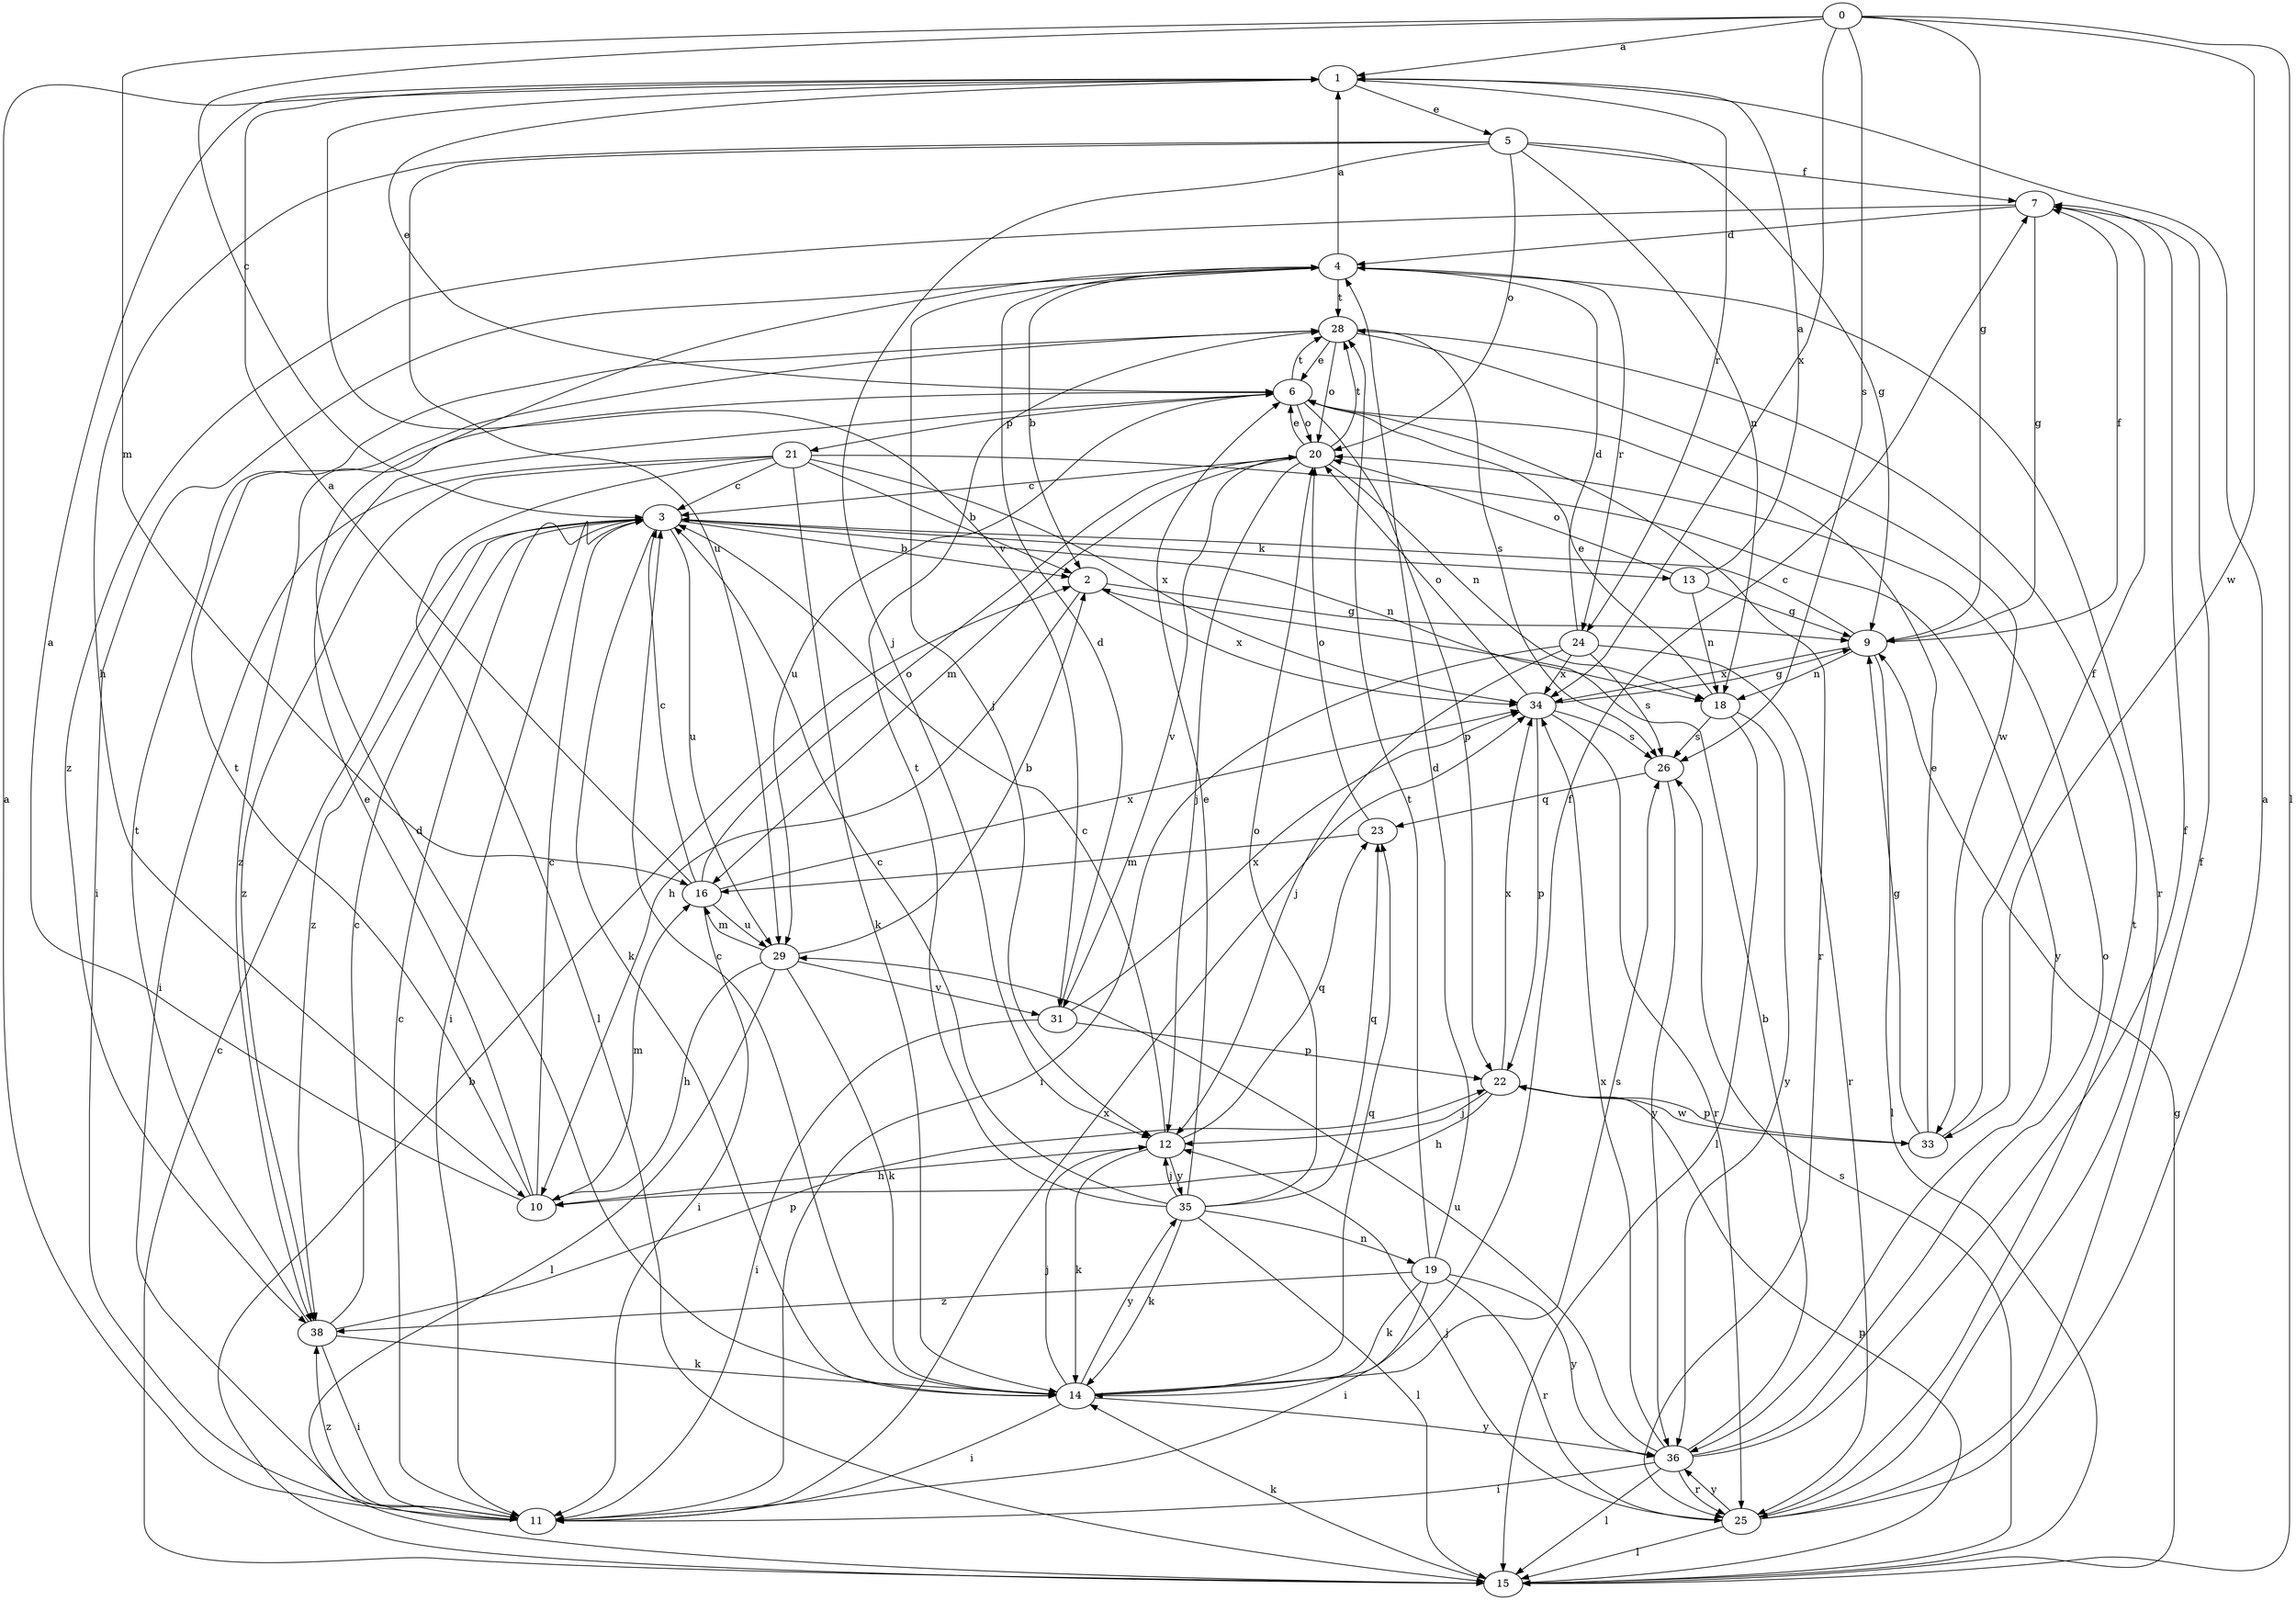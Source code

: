 strict digraph  {
0;
1;
2;
3;
4;
5;
6;
7;
9;
10;
11;
12;
13;
14;
15;
16;
18;
19;
20;
21;
22;
23;
24;
25;
26;
28;
29;
31;
33;
34;
35;
36;
38;
0 -> 1  [label=a];
0 -> 3  [label=c];
0 -> 9  [label=g];
0 -> 15  [label=l];
0 -> 16  [label=m];
0 -> 26  [label=s];
0 -> 33  [label=w];
0 -> 34  [label=x];
1 -> 5  [label=e];
1 -> 6  [label=e];
1 -> 24  [label=r];
1 -> 31  [label=v];
2 -> 9  [label=g];
2 -> 10  [label=h];
2 -> 34  [label=x];
3 -> 2  [label=b];
3 -> 11  [label=i];
3 -> 13  [label=k];
3 -> 14  [label=k];
3 -> 18  [label=n];
3 -> 29  [label=u];
3 -> 38  [label=z];
4 -> 1  [label=a];
4 -> 2  [label=b];
4 -> 11  [label=i];
4 -> 12  [label=j];
4 -> 24  [label=r];
4 -> 25  [label=r];
4 -> 28  [label=t];
5 -> 7  [label=f];
5 -> 9  [label=g];
5 -> 10  [label=h];
5 -> 12  [label=j];
5 -> 18  [label=n];
5 -> 20  [label=o];
5 -> 29  [label=u];
6 -> 20  [label=o];
6 -> 21  [label=p];
6 -> 22  [label=p];
6 -> 25  [label=r];
6 -> 28  [label=t];
6 -> 29  [label=u];
6 -> 38  [label=z];
7 -> 4  [label=d];
7 -> 9  [label=g];
7 -> 38  [label=z];
9 -> 3  [label=c];
9 -> 7  [label=f];
9 -> 15  [label=l];
9 -> 18  [label=n];
9 -> 34  [label=x];
10 -> 1  [label=a];
10 -> 3  [label=c];
10 -> 6  [label=e];
10 -> 16  [label=m];
10 -> 28  [label=t];
11 -> 1  [label=a];
11 -> 3  [label=c];
11 -> 34  [label=x];
11 -> 38  [label=z];
12 -> 3  [label=c];
12 -> 10  [label=h];
12 -> 14  [label=k];
12 -> 23  [label=q];
12 -> 35  [label=y];
13 -> 1  [label=a];
13 -> 9  [label=g];
13 -> 18  [label=n];
13 -> 20  [label=o];
14 -> 3  [label=c];
14 -> 4  [label=d];
14 -> 7  [label=f];
14 -> 11  [label=i];
14 -> 12  [label=j];
14 -> 23  [label=q];
14 -> 26  [label=s];
14 -> 35  [label=y];
14 -> 36  [label=y];
15 -> 2  [label=b];
15 -> 3  [label=c];
15 -> 9  [label=g];
15 -> 14  [label=k];
15 -> 22  [label=p];
15 -> 26  [label=s];
16 -> 1  [label=a];
16 -> 3  [label=c];
16 -> 11  [label=i];
16 -> 20  [label=o];
16 -> 29  [label=u];
16 -> 34  [label=x];
18 -> 6  [label=e];
18 -> 15  [label=l];
18 -> 26  [label=s];
18 -> 36  [label=y];
19 -> 4  [label=d];
19 -> 11  [label=i];
19 -> 14  [label=k];
19 -> 25  [label=r];
19 -> 28  [label=t];
19 -> 36  [label=y];
19 -> 38  [label=z];
20 -> 3  [label=c];
20 -> 6  [label=e];
20 -> 12  [label=j];
20 -> 16  [label=m];
20 -> 18  [label=n];
20 -> 28  [label=t];
20 -> 31  [label=v];
21 -> 2  [label=b];
21 -> 3  [label=c];
21 -> 11  [label=i];
21 -> 14  [label=k];
21 -> 15  [label=l];
21 -> 34  [label=x];
21 -> 36  [label=y];
21 -> 38  [label=z];
22 -> 10  [label=h];
22 -> 12  [label=j];
22 -> 33  [label=w];
22 -> 34  [label=x];
23 -> 16  [label=m];
23 -> 20  [label=o];
24 -> 4  [label=d];
24 -> 11  [label=i];
24 -> 12  [label=j];
24 -> 25  [label=r];
24 -> 26  [label=s];
24 -> 34  [label=x];
25 -> 1  [label=a];
25 -> 7  [label=f];
25 -> 12  [label=j];
25 -> 15  [label=l];
25 -> 28  [label=t];
25 -> 36  [label=y];
26 -> 23  [label=q];
26 -> 36  [label=y];
28 -> 6  [label=e];
28 -> 20  [label=o];
28 -> 26  [label=s];
28 -> 33  [label=w];
29 -> 2  [label=b];
29 -> 10  [label=h];
29 -> 14  [label=k];
29 -> 15  [label=l];
29 -> 16  [label=m];
29 -> 31  [label=v];
31 -> 4  [label=d];
31 -> 11  [label=i];
31 -> 22  [label=p];
31 -> 34  [label=x];
33 -> 6  [label=e];
33 -> 7  [label=f];
33 -> 9  [label=g];
33 -> 22  [label=p];
34 -> 9  [label=g];
34 -> 20  [label=o];
34 -> 22  [label=p];
34 -> 25  [label=r];
34 -> 26  [label=s];
35 -> 3  [label=c];
35 -> 6  [label=e];
35 -> 12  [label=j];
35 -> 14  [label=k];
35 -> 15  [label=l];
35 -> 19  [label=n];
35 -> 20  [label=o];
35 -> 23  [label=q];
35 -> 28  [label=t];
36 -> 2  [label=b];
36 -> 7  [label=f];
36 -> 11  [label=i];
36 -> 15  [label=l];
36 -> 20  [label=o];
36 -> 25  [label=r];
36 -> 29  [label=u];
36 -> 34  [label=x];
38 -> 3  [label=c];
38 -> 11  [label=i];
38 -> 14  [label=k];
38 -> 22  [label=p];
38 -> 28  [label=t];
}
